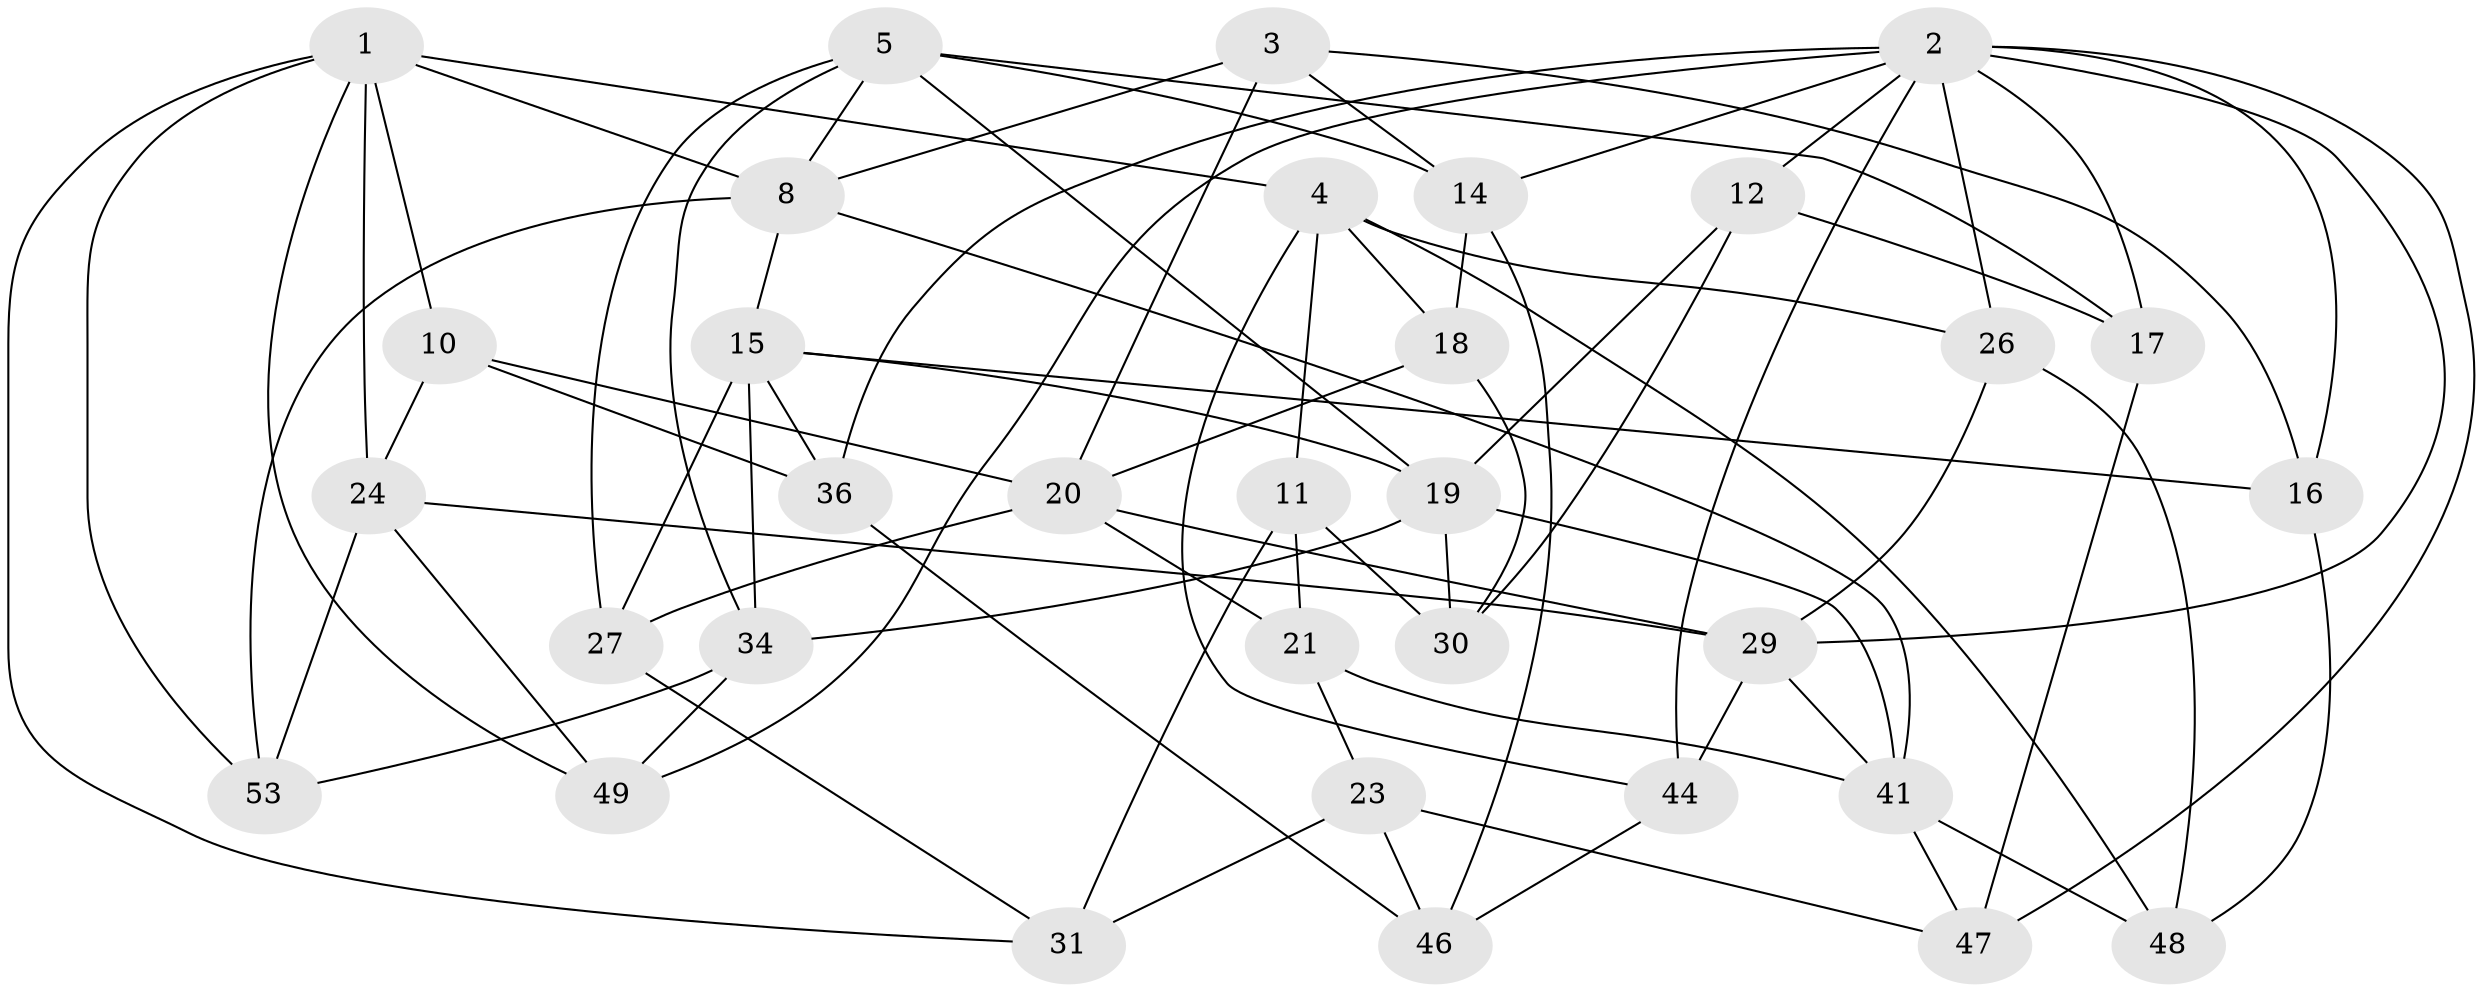 // original degree distribution, {4: 1.0}
// Generated by graph-tools (version 1.1) at 2025/20/03/04/25 18:20:32]
// undirected, 33 vertices, 80 edges
graph export_dot {
graph [start="1"]
  node [color=gray90,style=filled];
  1 [super="+6+13"];
  2 [super="+7+22"];
  3;
  4 [super="+55+54"];
  5 [super="+50"];
  8 [super="+9"];
  10;
  11;
  12 [super="+28"];
  14 [super="+25"];
  15 [super="+33"];
  16;
  17;
  18 [super="+35"];
  19 [super="+40"];
  20 [super="+42"];
  21;
  23;
  24 [super="+38"];
  26;
  27;
  29 [super="+45+51"];
  30;
  31;
  34 [super="+39"];
  36;
  41 [super="+43"];
  44;
  46;
  47;
  48;
  49;
  53;
  1 -- 4 [weight=2];
  1 -- 8;
  1 -- 10;
  1 -- 49;
  1 -- 24;
  1 -- 53;
  1 -- 31;
  2 -- 49;
  2 -- 16;
  2 -- 17;
  2 -- 12 [weight=2];
  2 -- 36;
  2 -- 26;
  2 -- 44;
  2 -- 29 [weight=2];
  2 -- 14;
  2 -- 47;
  3 -- 16;
  3 -- 8;
  3 -- 20;
  3 -- 14;
  4 -- 48;
  4 -- 26;
  4 -- 18 [weight=2];
  4 -- 11;
  4 -- 44;
  5 -- 14;
  5 -- 8;
  5 -- 17;
  5 -- 27;
  5 -- 19;
  5 -- 34;
  8 -- 41;
  8 -- 15;
  8 -- 53;
  10 -- 36;
  10 -- 24;
  10 -- 20;
  11 -- 21;
  11 -- 31;
  11 -- 30;
  12 -- 30;
  12 -- 19 [weight=2];
  12 -- 17;
  14 -- 18 [weight=2];
  14 -- 46;
  15 -- 27;
  15 -- 19;
  15 -- 16;
  15 -- 34;
  15 -- 36;
  16 -- 48;
  17 -- 47;
  18 -- 30;
  18 -- 20;
  19 -- 41;
  19 -- 34 [weight=2];
  19 -- 30;
  20 -- 27;
  20 -- 21;
  20 -- 29;
  21 -- 23;
  21 -- 41;
  23 -- 46;
  23 -- 31;
  23 -- 47;
  24 -- 49;
  24 -- 53;
  24 -- 29 [weight=2];
  26 -- 29;
  26 -- 48;
  27 -- 31;
  29 -- 41;
  29 -- 44;
  34 -- 49;
  34 -- 53;
  36 -- 46;
  41 -- 48;
  41 -- 47;
  44 -- 46;
}
